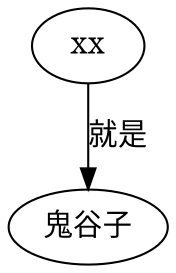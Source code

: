 // 测试
digraph {
	xx [fontname=SimSun]
	"鬼谷子" [fontname=SimSun]
	xx -> "鬼谷子" [label="就是" fontname=SimSun]
}
